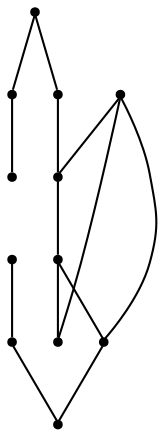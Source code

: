 graph {
  node [shape=point,comment="{\"directed\":false,\"doi\":\"10.1007/978-3-642-11805-0_9\",\"figure\":\"6 (1)\"}"]

  v0 [pos="1112.0675792427949,664.1267943526761"]
  v1 [pos="1114.6757835388185,999.3018214717058"]
  v2 [pos="1061.6686424876368,753.5072510343612"]
  v3 [pos="1055.417140792137,918.0045312245688"]
  v4 [pos="1016.3432748484056,918.0045312245688"]
  v5 [pos="999.9321165838905,753.5072510343612"]
  v6 [pos="960.0597493371298,836.08731806206"]
  v7 [pos="965.9088986330254,664.1267943526761"]
  v8 [pos="955.4970142719358,1000.5646910118336"]
  v9 [pos="919.3888807873393,853.8947580395323"]
  v10 [pos="816.2903691402701,1000.5480910445706"]
  v11 [pos="820.2943600765493,664.126794352676"]

  v10 -- v8 [id="-2",pos="816.2903691402701,1000.5480910445706 955.4970142719358,1000.5646910118336 955.4970142719358,1000.5646910118336 955.4970142719358,1000.5646910118336"]
  v8 -- v1 [id="-3",pos="955.4970142719358,1000.5646910118336 1114.6757835388185,999.3018214717058 1114.6757835388185,999.3018214717058 1114.6757835388185,999.3018214717058"]
  v4 -- v3 [id="-6",pos="1016.3432748484056,918.0045312245688 1055.417140792137,918.0045312245688 1055.417140792137,918.0045312245688 1055.417140792137,918.0045312245688"]
  v5 -- v2 [id="-9",pos="999.9321165838905,753.5072510343612 1061.6686424876368,753.5072510343612 1061.6686424876368,753.5072510343612 1061.6686424876368,753.5072510343612"]
  v11 -- v7 [id="-12",pos="820.2943600765493,664.126794352676 965.9088986330254,664.1267943526761 965.9088986330254,664.1267943526761 965.9088986330254,664.1267943526761"]
  v7 -- v0 [id="-13",pos="965.9088986330254,664.1267943526761 1112.0675792427949,664.1267943526761 1112.0675792427949,664.1267943526761 1112.0675792427949,664.1267943526761"]
  v11 -- v9 [id="-16",pos="820.2943600765493,664.126794352676 835.8424052393714,676.0883745944864 840.612607485749,689.5433794772988 849.419154286939,702.3730553251327 864.4261432381563,724.235148609046 869.8718584992164,745.6970618392484 864.9223593068676,768.1676933866561 862.5080858452375,779.1091706593834 858.179827029206,790.8426126537903 861.6198724436205,801.7840899265176 863.5505277057026,807.8946587186873 865.3476964551348,814.4595959634494 869.1421364717705,820.4742538336553 879.132946599916,836.2924326000793 896.2414891797442,848.8096983360524 919.3888807873393,853.8947580395323"]
  v9 -- v6 [id="-20",pos="919.3888807873393,853.8947580395323 921.9397425097088,852.1108657721319 925.8760039928347,849.7639738487477 930.725420113497,847.238234768492 938.3644371210142,843.2450840227534 946.0326582797737,840.2229995611945 960.0597493371298,836.08731806206"]
  v6 -- v4 [id="-24",pos="960.0597493371298,836.08731806206 960.7853357004565,843.5658895203563 962.0070745068926,850.2435284585665 964.0126807279364,856.8458633307257 967.4193863269894,868.0249554605197 974.6247312323991,878.3202424367271 980.9503249412359,888.1072269670893 988.5934776128724,899.9113937262334 1002.0117989118709,909.3106640786838 1016.3432748484056,918.0045312245688"]
  v5 -- v6 [id="-25",pos="999.9321165838905,753.5072510343612 990.553273400595,798.4872473861234 970.088034944756,826.0637998985524 960.0597493371298,836.08731806206"]
  v5 -- v3 [id="-26",pos="999.9321165838905,753.5072510343612 1012.8948944801507,766.7880516630232 1015.75537428745,770.2978317145147 1026.5883965070857,781.1975864641596 1027.105481773199,781.7186091914324 1033.4685509615165,788.1876355142307 1033.9897718917491,788.7127287315602 1044.518409232206,799.2331646890353 1047.2037277576535,804.36834230134 1053.7127540765807,814.9890140764643 1055.1221247828285,817.2898585810808 1053.9879348045172,814.547111499671 1055.1221247828285,817.2898585810808 1065.6132866438045,842.7032000339394 1075.8626075922057,890.5831025441489 1055.417140792137,918.0045312245688"]
  v4 -- v2 [id="-27",pos="1016.3432748484056,918.0045312245688 1018.0737639671148,893.9509242549088 1021.2510992715524,870.1174417553528 1025.6210328567859,845.5291377558855 1029.8533442652501,821.7246574979841 1037.7300028956213,794.2231546459778 1049.5513215885605,772.719518892693 1053.341625941077,765.8210558689004 1057.194474260197,759.6064351746533 1061.6686424876368,753.5072510343612"]
  v2 -- v1 [id="-28",pos="1061.6686424876368,753.5072510343612 1069.9872922675554,769.005451121475 1072.5391879059548,786.4243501027427 1077.2468461857286,803.0428889765886 1085.2737248620322,831.3656131975581 1088.1884136820947,859.1591737111412 1085.5363713464071,888.2697921637334 1084.2479529092477,902.4373872121178 1081.933762519304,917.6304913491915 1083.7767417020575,931.8021568876326 1084.806712944563,939.7218041044295 1085.7698773051416,948.2248034274941 1087.796479974791,956.015212584987 1093.1378492488418,976.5017346353244 1102.2905193240142,992.7160229654025 1114.6757835388185,999.3018214717058"]
}